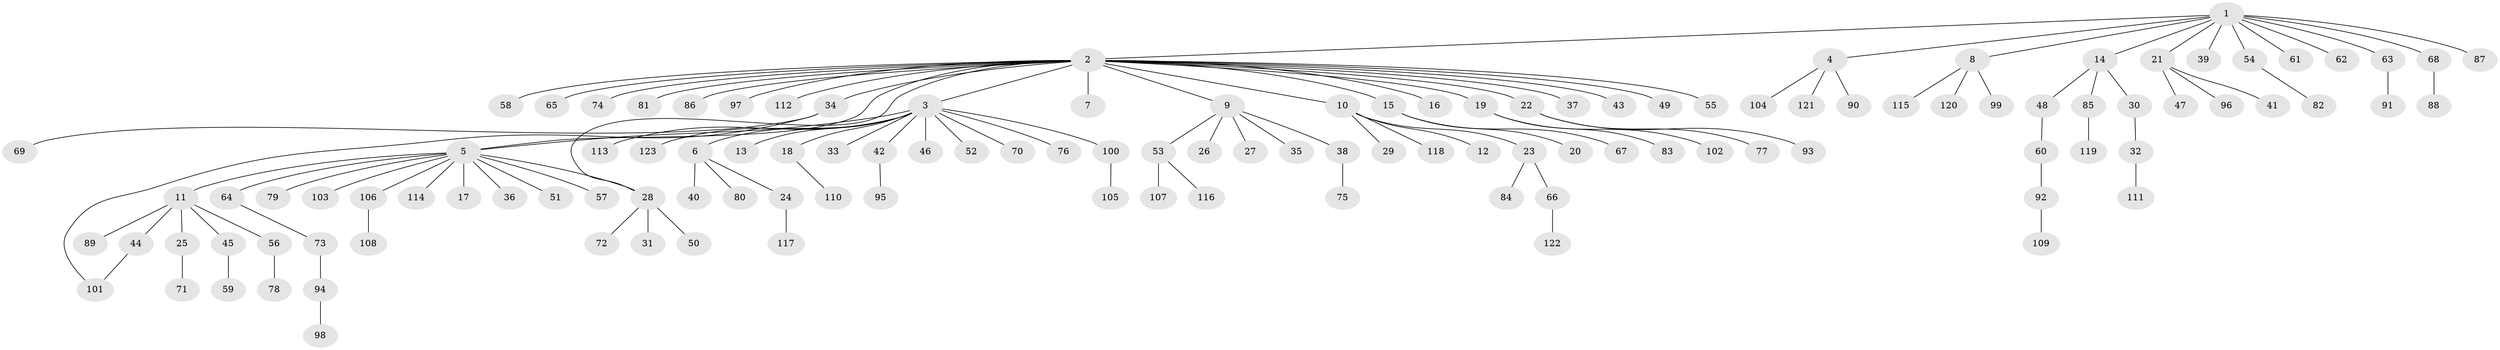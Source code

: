 // coarse degree distribution, {11: 0.010869565217391304, 24: 0.010869565217391304, 13: 0.010869565217391304, 3: 0.05434782608695652, 12: 0.010869565217391304, 4: 0.043478260869565216, 1: 0.7391304347826086, 5: 0.010869565217391304, 6: 0.010869565217391304, 2: 0.09782608695652174}
// Generated by graph-tools (version 1.1) at 2025/41/03/06/25 10:41:51]
// undirected, 123 vertices, 125 edges
graph export_dot {
graph [start="1"]
  node [color=gray90,style=filled];
  1;
  2;
  3;
  4;
  5;
  6;
  7;
  8;
  9;
  10;
  11;
  12;
  13;
  14;
  15;
  16;
  17;
  18;
  19;
  20;
  21;
  22;
  23;
  24;
  25;
  26;
  27;
  28;
  29;
  30;
  31;
  32;
  33;
  34;
  35;
  36;
  37;
  38;
  39;
  40;
  41;
  42;
  43;
  44;
  45;
  46;
  47;
  48;
  49;
  50;
  51;
  52;
  53;
  54;
  55;
  56;
  57;
  58;
  59;
  60;
  61;
  62;
  63;
  64;
  65;
  66;
  67;
  68;
  69;
  70;
  71;
  72;
  73;
  74;
  75;
  76;
  77;
  78;
  79;
  80;
  81;
  82;
  83;
  84;
  85;
  86;
  87;
  88;
  89;
  90;
  91;
  92;
  93;
  94;
  95;
  96;
  97;
  98;
  99;
  100;
  101;
  102;
  103;
  104;
  105;
  106;
  107;
  108;
  109;
  110;
  111;
  112;
  113;
  114;
  115;
  116;
  117;
  118;
  119;
  120;
  121;
  122;
  123;
  1 -- 2;
  1 -- 4;
  1 -- 8;
  1 -- 14;
  1 -- 21;
  1 -- 39;
  1 -- 54;
  1 -- 61;
  1 -- 62;
  1 -- 63;
  1 -- 68;
  1 -- 87;
  2 -- 3;
  2 -- 5;
  2 -- 7;
  2 -- 9;
  2 -- 10;
  2 -- 15;
  2 -- 16;
  2 -- 19;
  2 -- 22;
  2 -- 28;
  2 -- 34;
  2 -- 37;
  2 -- 43;
  2 -- 49;
  2 -- 55;
  2 -- 58;
  2 -- 65;
  2 -- 74;
  2 -- 81;
  2 -- 86;
  2 -- 97;
  2 -- 112;
  3 -- 5;
  3 -- 6;
  3 -- 13;
  3 -- 18;
  3 -- 33;
  3 -- 42;
  3 -- 46;
  3 -- 52;
  3 -- 70;
  3 -- 76;
  3 -- 100;
  3 -- 113;
  3 -- 123;
  4 -- 90;
  4 -- 104;
  4 -- 121;
  5 -- 11;
  5 -- 17;
  5 -- 28;
  5 -- 36;
  5 -- 51;
  5 -- 57;
  5 -- 64;
  5 -- 79;
  5 -- 103;
  5 -- 106;
  5 -- 114;
  6 -- 24;
  6 -- 40;
  6 -- 80;
  8 -- 99;
  8 -- 115;
  8 -- 120;
  9 -- 26;
  9 -- 27;
  9 -- 35;
  9 -- 38;
  9 -- 53;
  10 -- 12;
  10 -- 23;
  10 -- 29;
  10 -- 118;
  11 -- 25;
  11 -- 44;
  11 -- 45;
  11 -- 56;
  11 -- 89;
  14 -- 30;
  14 -- 48;
  14 -- 85;
  15 -- 20;
  15 -- 67;
  18 -- 110;
  19 -- 83;
  19 -- 102;
  21 -- 41;
  21 -- 47;
  21 -- 96;
  22 -- 77;
  22 -- 93;
  23 -- 66;
  23 -- 84;
  24 -- 117;
  25 -- 71;
  28 -- 31;
  28 -- 50;
  28 -- 72;
  30 -- 32;
  32 -- 111;
  34 -- 69;
  34 -- 101;
  38 -- 75;
  42 -- 95;
  44 -- 101;
  45 -- 59;
  48 -- 60;
  53 -- 107;
  53 -- 116;
  54 -- 82;
  56 -- 78;
  60 -- 92;
  63 -- 91;
  64 -- 73;
  66 -- 122;
  68 -- 88;
  73 -- 94;
  85 -- 119;
  92 -- 109;
  94 -- 98;
  100 -- 105;
  106 -- 108;
}
